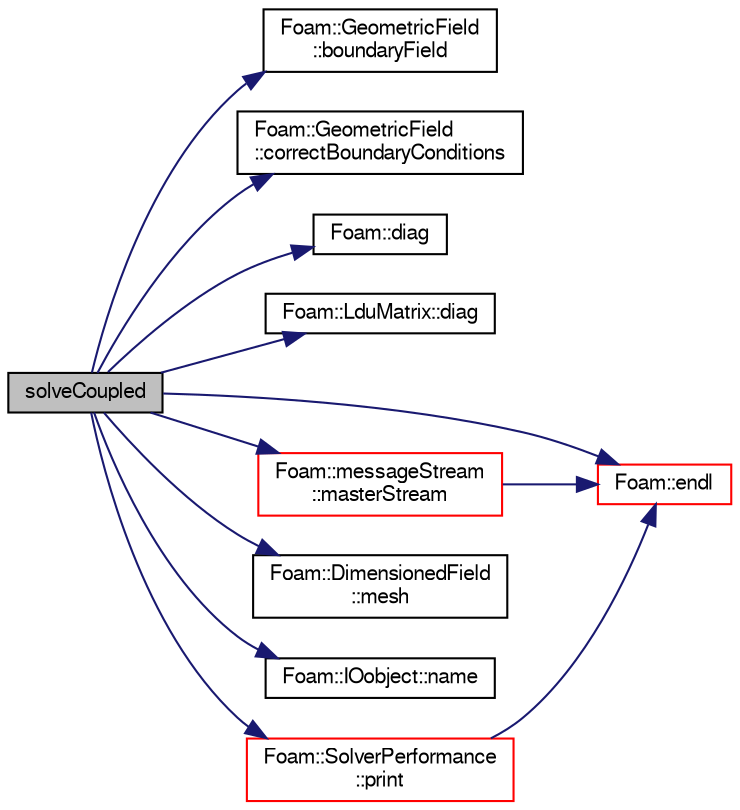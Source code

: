 digraph "solveCoupled"
{
  bgcolor="transparent";
  edge [fontname="FreeSans",fontsize="10",labelfontname="FreeSans",labelfontsize="10"];
  node [fontname="FreeSans",fontsize="10",shape=record];
  rankdir="LR";
  Node1 [label="solveCoupled",height=0.2,width=0.4,color="black", fillcolor="grey75", style="filled" fontcolor="black"];
  Node1 -> Node2 [color="midnightblue",fontsize="10",style="solid",fontname="FreeSans"];
  Node2 [label="Foam::GeometricField\l::boundaryField",height=0.2,width=0.4,color="black",URL="$a00896.html#a3c6c1a789b48ea0c5e8bff64f9c14f2d",tooltip="Return reference to GeometricBoundaryField. "];
  Node1 -> Node3 [color="midnightblue",fontsize="10",style="solid",fontname="FreeSans"];
  Node3 [label="Foam::GeometricField\l::correctBoundaryConditions",height=0.2,width=0.4,color="black",URL="$a00896.html#acaf6878ef900e593c4b20812f1b567d6",tooltip="Correct boundary field. "];
  Node1 -> Node4 [color="midnightblue",fontsize="10",style="solid",fontname="FreeSans"];
  Node4 [label="Foam::diag",height=0.2,width=0.4,color="black",URL="$a10237.html#a8cdb0ba0633c91ed7041368519cd217c"];
  Node1 -> Node5 [color="midnightblue",fontsize="10",style="solid",fontname="FreeSans"];
  Node5 [label="Foam::LduMatrix::diag",height=0.2,width=0.4,color="black",URL="$a01246.html#afd3add8997f8b9231f6d34b388cd7f3a"];
  Node1 -> Node6 [color="midnightblue",fontsize="10",style="solid",fontname="FreeSans"];
  Node6 [label="Foam::endl",height=0.2,width=0.4,color="red",URL="$a10237.html#a2db8fe02a0d3909e9351bb4275b23ce4",tooltip="Add newline and flush stream. "];
  Node1 -> Node7 [color="midnightblue",fontsize="10",style="solid",fontname="FreeSans"];
  Node7 [label="Foam::messageStream\l::masterStream",height=0.2,width=0.4,color="red",URL="$a01439.html#a0edcebd1d86ac65765e16f155d17b351",tooltip="Convert to OSstream. "];
  Node7 -> Node6 [color="midnightblue",fontsize="10",style="solid",fontname="FreeSans"];
  Node1 -> Node8 [color="midnightblue",fontsize="10",style="solid",fontname="FreeSans"];
  Node8 [label="Foam::DimensionedField\l::mesh",height=0.2,width=0.4,color="black",URL="$a00511.html#abdefa6904b53f35c49185ee1cb3d1800",tooltip="Return mesh. "];
  Node1 -> Node9 [color="midnightblue",fontsize="10",style="solid",fontname="FreeSans"];
  Node9 [label="Foam::IOobject::name",height=0.2,width=0.4,color="black",URL="$a01142.html#a75b72488d2e82151b025744974919d5d",tooltip="Return name. "];
  Node1 -> Node10 [color="midnightblue",fontsize="10",style="solid",fontname="FreeSans"];
  Node10 [label="Foam::SolverPerformance\l::print",height=0.2,width=0.4,color="red",URL="$a02314.html#a188be8f705fb9c9680b30b2d6c3ba910",tooltip="Print summary of solver performance to the given stream. "];
  Node10 -> Node6 [color="midnightblue",fontsize="10",style="solid",fontname="FreeSans"];
}
